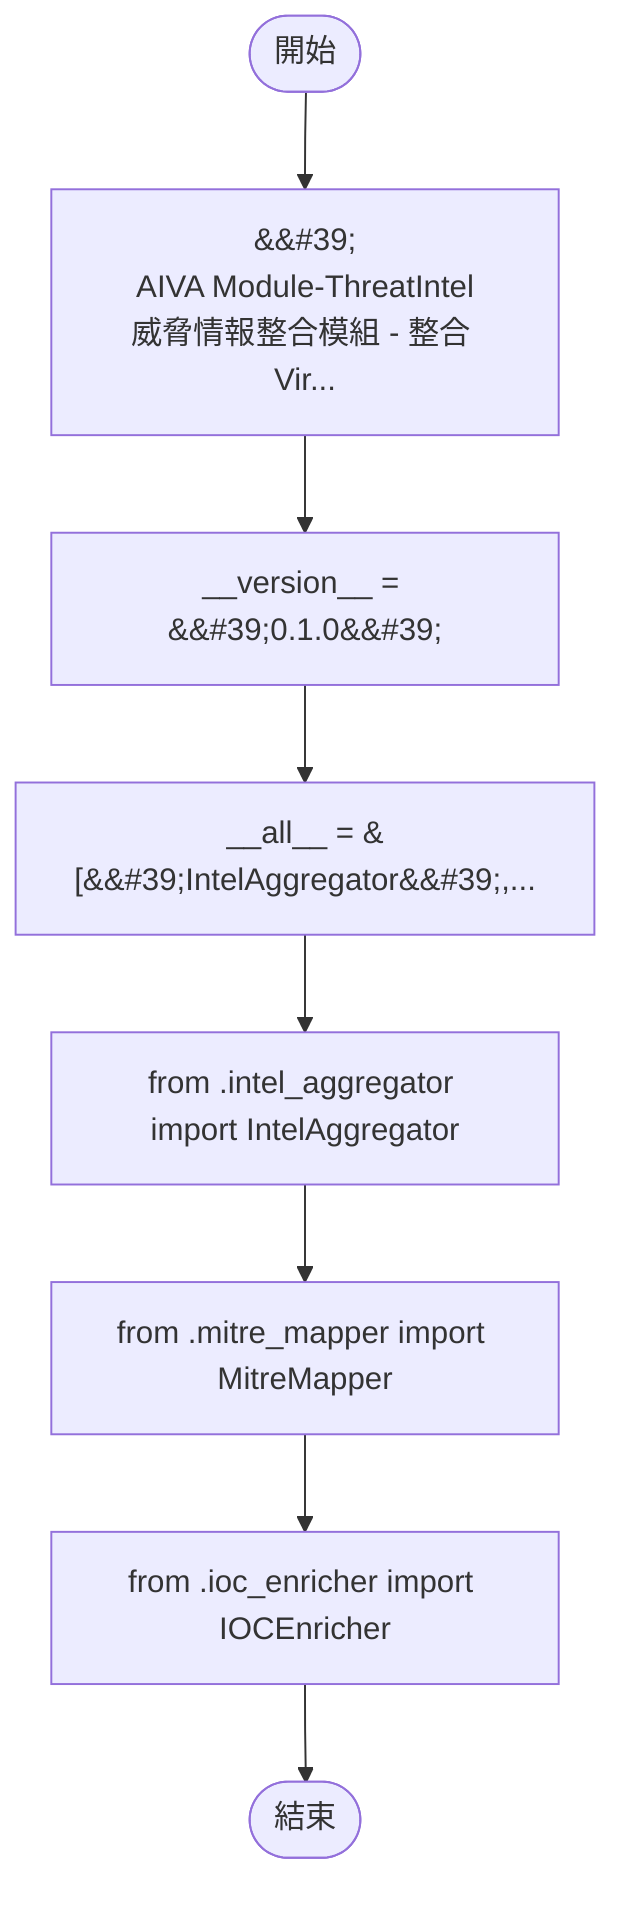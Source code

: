 flowchart TB
    n1([開始])
    n2([結束])
    n3[&amp;&#35;39;\nAIVA Module-ThreatIntel\n威脅情報整合模組 - 整合 Vir...]
    n4[__version__ = &amp;&#35;39;0.1.0&amp;&#35;39;]
    n5[__all__ = &#91;&amp;&#35;39;IntelAggregator&amp;&#35;39;,...]
    n6[from .intel_aggregator import IntelAggregator]
    n7[from .mitre_mapper import MitreMapper]
    n8[from .ioc_enricher import IOCEnricher]
    n1 --> n3
    n3 --> n4
    n4 --> n5
    n5 --> n6
    n6 --> n7
    n7 --> n8
    n8 --> n2